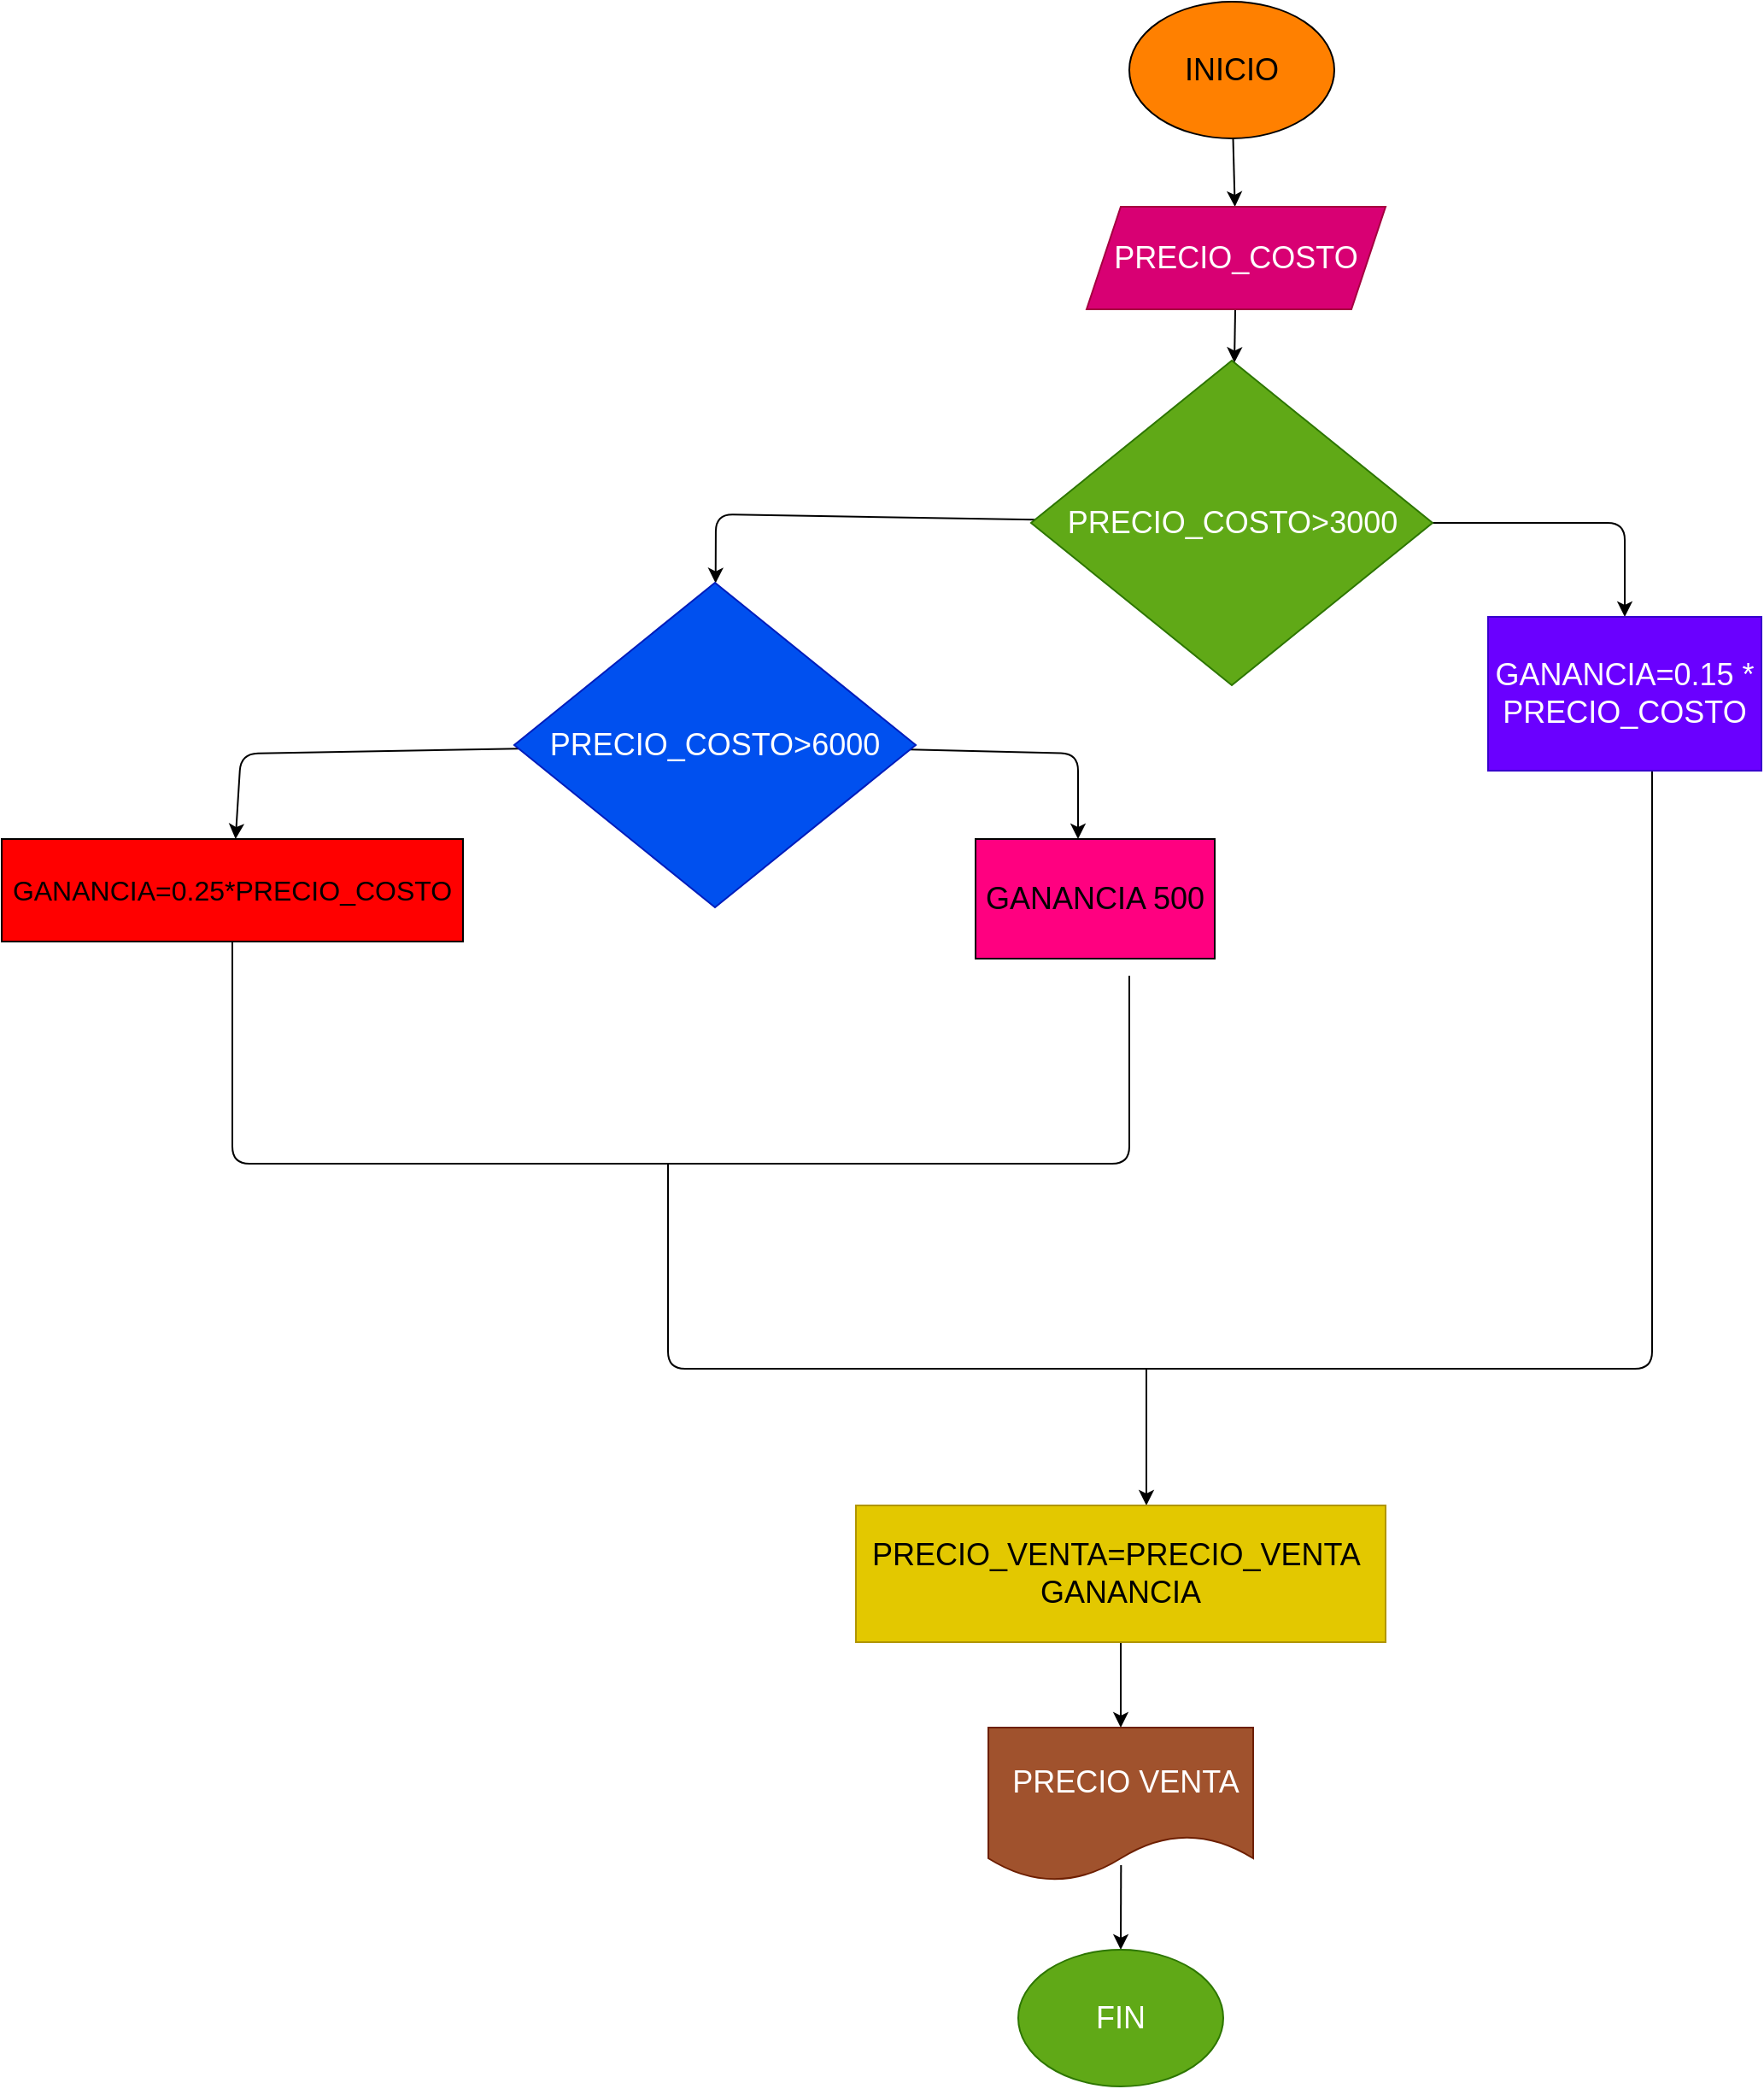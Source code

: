 <mxfile>
    <diagram id="27Rl2KEHvW6Jq72E2N5o" name="Página-1">
        <mxGraphModel dx="4504" dy="744" grid="1" gridSize="10" guides="1" tooltips="1" connect="1" arrows="1" fold="1" page="1" pageScale="1" pageWidth="3300" pageHeight="4681" math="0" shadow="0">
            <root>
                <mxCell id="0"/>
                <mxCell id="1" parent="0"/>
                <mxCell id="4" value="" style="edgeStyle=none;html=1;fontSize=18;" edge="1" parent="1" source="2" target="3">
                    <mxGeometry relative="1" as="geometry"/>
                </mxCell>
                <mxCell id="2" value="&lt;font style=&quot;font-size: 18px;&quot;&gt;INICIO&lt;/font&gt;" style="ellipse;whiteSpace=wrap;html=1;fillColor=#FF8000;" vertex="1" parent="1">
                    <mxGeometry x="510" y="240" width="120" height="80" as="geometry"/>
                </mxCell>
                <mxCell id="6" value="" style="edgeStyle=none;html=1;fontSize=18;" edge="1" parent="1" source="3" target="5">
                    <mxGeometry relative="1" as="geometry"/>
                </mxCell>
                <mxCell id="3" value="&lt;font style=&quot;font-size: 18px;&quot;&gt;PRECIO_COSTO&lt;/font&gt;" style="shape=parallelogram;perimeter=parallelogramPerimeter;whiteSpace=wrap;html=1;fixedSize=1;fillColor=#d80073;fontColor=#ffffff;strokeColor=#A50040;" vertex="1" parent="1">
                    <mxGeometry x="485" y="360" width="175" height="60" as="geometry"/>
                </mxCell>
                <mxCell id="9" value="" style="edgeStyle=none;html=1;fontSize=18;" edge="1" parent="1" source="5" target="8">
                    <mxGeometry relative="1" as="geometry">
                        <Array as="points">
                            <mxPoint x="800" y="545"/>
                        </Array>
                    </mxGeometry>
                </mxCell>
                <mxCell id="11" value="" style="edgeStyle=none;html=1;fontSize=18;" edge="1" parent="1" source="5" target="10">
                    <mxGeometry relative="1" as="geometry">
                        <Array as="points">
                            <mxPoint x="268" y="540"/>
                        </Array>
                    </mxGeometry>
                </mxCell>
                <mxCell id="5" value="&lt;font style=&quot;font-size: 18px;&quot;&gt;PRECIO_COSTO&amp;gt;3000&lt;/font&gt;" style="rhombus;whiteSpace=wrap;html=1;fillColor=#60a917;fontColor=#ffffff;strokeColor=#2D7600;" vertex="1" parent="1">
                    <mxGeometry x="452.5" y="450" width="235" height="190" as="geometry"/>
                </mxCell>
                <mxCell id="8" value="&lt;font style=&quot;font-size: 18px;&quot;&gt;GANANCIA=0.15 *&lt;br&gt;PRECIO_COSTO&lt;br&gt;&lt;/font&gt;" style="whiteSpace=wrap;html=1;fillColor=#6a00ff;fontColor=#ffffff;strokeColor=#3700CC;" vertex="1" parent="1">
                    <mxGeometry x="720" y="600" width="160" height="90" as="geometry"/>
                </mxCell>
                <mxCell id="12" value="" style="edgeStyle=none;html=1;fontSize=18;" edge="1" parent="1" source="10">
                    <mxGeometry relative="1" as="geometry">
                        <mxPoint x="480" y="730" as="targetPoint"/>
                        <Array as="points">
                            <mxPoint x="480" y="680"/>
                        </Array>
                    </mxGeometry>
                </mxCell>
                <mxCell id="16" value="" style="edgeStyle=none;html=1;fontSize=18;" edge="1" parent="1" source="10" target="15">
                    <mxGeometry relative="1" as="geometry">
                        <Array as="points">
                            <mxPoint x="-10" y="680"/>
                        </Array>
                    </mxGeometry>
                </mxCell>
                <mxCell id="10" value="&lt;font style=&quot;font-size: 18px;&quot;&gt;PRECIO_COSTO&amp;gt;6000&lt;/font&gt;" style="rhombus;whiteSpace=wrap;html=1;fillColor=#0050ef;fontColor=#ffffff;strokeColor=#001DBC;" vertex="1" parent="1">
                    <mxGeometry x="150" y="580" width="235" height="190" as="geometry"/>
                </mxCell>
                <mxCell id="13" value="GANANCIA 500" style="rounded=0;whiteSpace=wrap;html=1;fontSize=18;fillColor=#FF0080;" vertex="1" parent="1">
                    <mxGeometry x="420" y="730" width="140" height="70" as="geometry"/>
                </mxCell>
                <mxCell id="15" value="&lt;font size=&quot;3&quot;&gt;GANANCIA=0.25*PRECIO_COSTO&lt;/font&gt;" style="whiteSpace=wrap;html=1;fillColor=#FF0000;" vertex="1" parent="1">
                    <mxGeometry x="-150" y="730" width="270" height="60" as="geometry"/>
                </mxCell>
                <mxCell id="18" value="" style="endArrow=none;html=1;fontSize=18;exitX=0.5;exitY=1;exitDx=0;exitDy=0;" edge="1" parent="1" source="15">
                    <mxGeometry width="50" height="50" relative="1" as="geometry">
                        <mxPoint x="160" y="870" as="sourcePoint"/>
                        <mxPoint x="510" y="810" as="targetPoint"/>
                        <Array as="points">
                            <mxPoint x="-15" y="920"/>
                            <mxPoint x="510" y="920"/>
                        </Array>
                    </mxGeometry>
                </mxCell>
                <mxCell id="19" value="" style="endArrow=none;html=1;fontSize=18;entryX=0.6;entryY=1.006;entryDx=0;entryDy=0;entryPerimeter=0;" edge="1" parent="1" target="8">
                    <mxGeometry width="50" height="50" relative="1" as="geometry">
                        <mxPoint x="240" y="920" as="sourcePoint"/>
                        <mxPoint x="510" y="820" as="targetPoint"/>
                        <Array as="points">
                            <mxPoint x="240" y="1040"/>
                            <mxPoint x="816" y="1040"/>
                        </Array>
                    </mxGeometry>
                </mxCell>
                <mxCell id="21" value="" style="endArrow=classic;html=1;fontSize=18;" edge="1" parent="1">
                    <mxGeometry width="50" height="50" relative="1" as="geometry">
                        <mxPoint x="520" y="1040" as="sourcePoint"/>
                        <mxPoint x="520" y="1120" as="targetPoint"/>
                    </mxGeometry>
                </mxCell>
                <mxCell id="24" value="" style="edgeStyle=none;html=1;fontSize=18;" edge="1" parent="1" source="22" target="23">
                    <mxGeometry relative="1" as="geometry"/>
                </mxCell>
                <mxCell id="22" value="PRECIO_VENTA=PRECIO_VENTA&amp;nbsp;&lt;br&gt;GANANCIA" style="rounded=0;whiteSpace=wrap;html=1;fontSize=18;fillColor=#e3c800;fontColor=#000000;strokeColor=#B09500;" vertex="1" parent="1">
                    <mxGeometry x="350" y="1120" width="310" height="80" as="geometry"/>
                </mxCell>
                <mxCell id="26" value="" style="edgeStyle=none;html=1;fontSize=18;exitX=0.501;exitY=0.895;exitDx=0;exitDy=0;exitPerimeter=0;" edge="1" parent="1" source="23" target="25">
                    <mxGeometry relative="1" as="geometry"/>
                </mxCell>
                <mxCell id="23" value="&amp;nbsp;PRECIO VENTA" style="shape=document;whiteSpace=wrap;html=1;boundedLbl=1;fontSize=18;rounded=0;fillColor=#a0522d;fontColor=#ffffff;strokeColor=#6D1F00;" vertex="1" parent="1">
                    <mxGeometry x="427.5" y="1250" width="155" height="90" as="geometry"/>
                </mxCell>
                <mxCell id="25" value="FIN" style="ellipse;whiteSpace=wrap;html=1;fontSize=18;fillColor=#60a917;fontColor=#ffffff;strokeColor=#2D7600;" vertex="1" parent="1">
                    <mxGeometry x="445" y="1380" width="120" height="80" as="geometry"/>
                </mxCell>
            </root>
        </mxGraphModel>
    </diagram>
</mxfile>